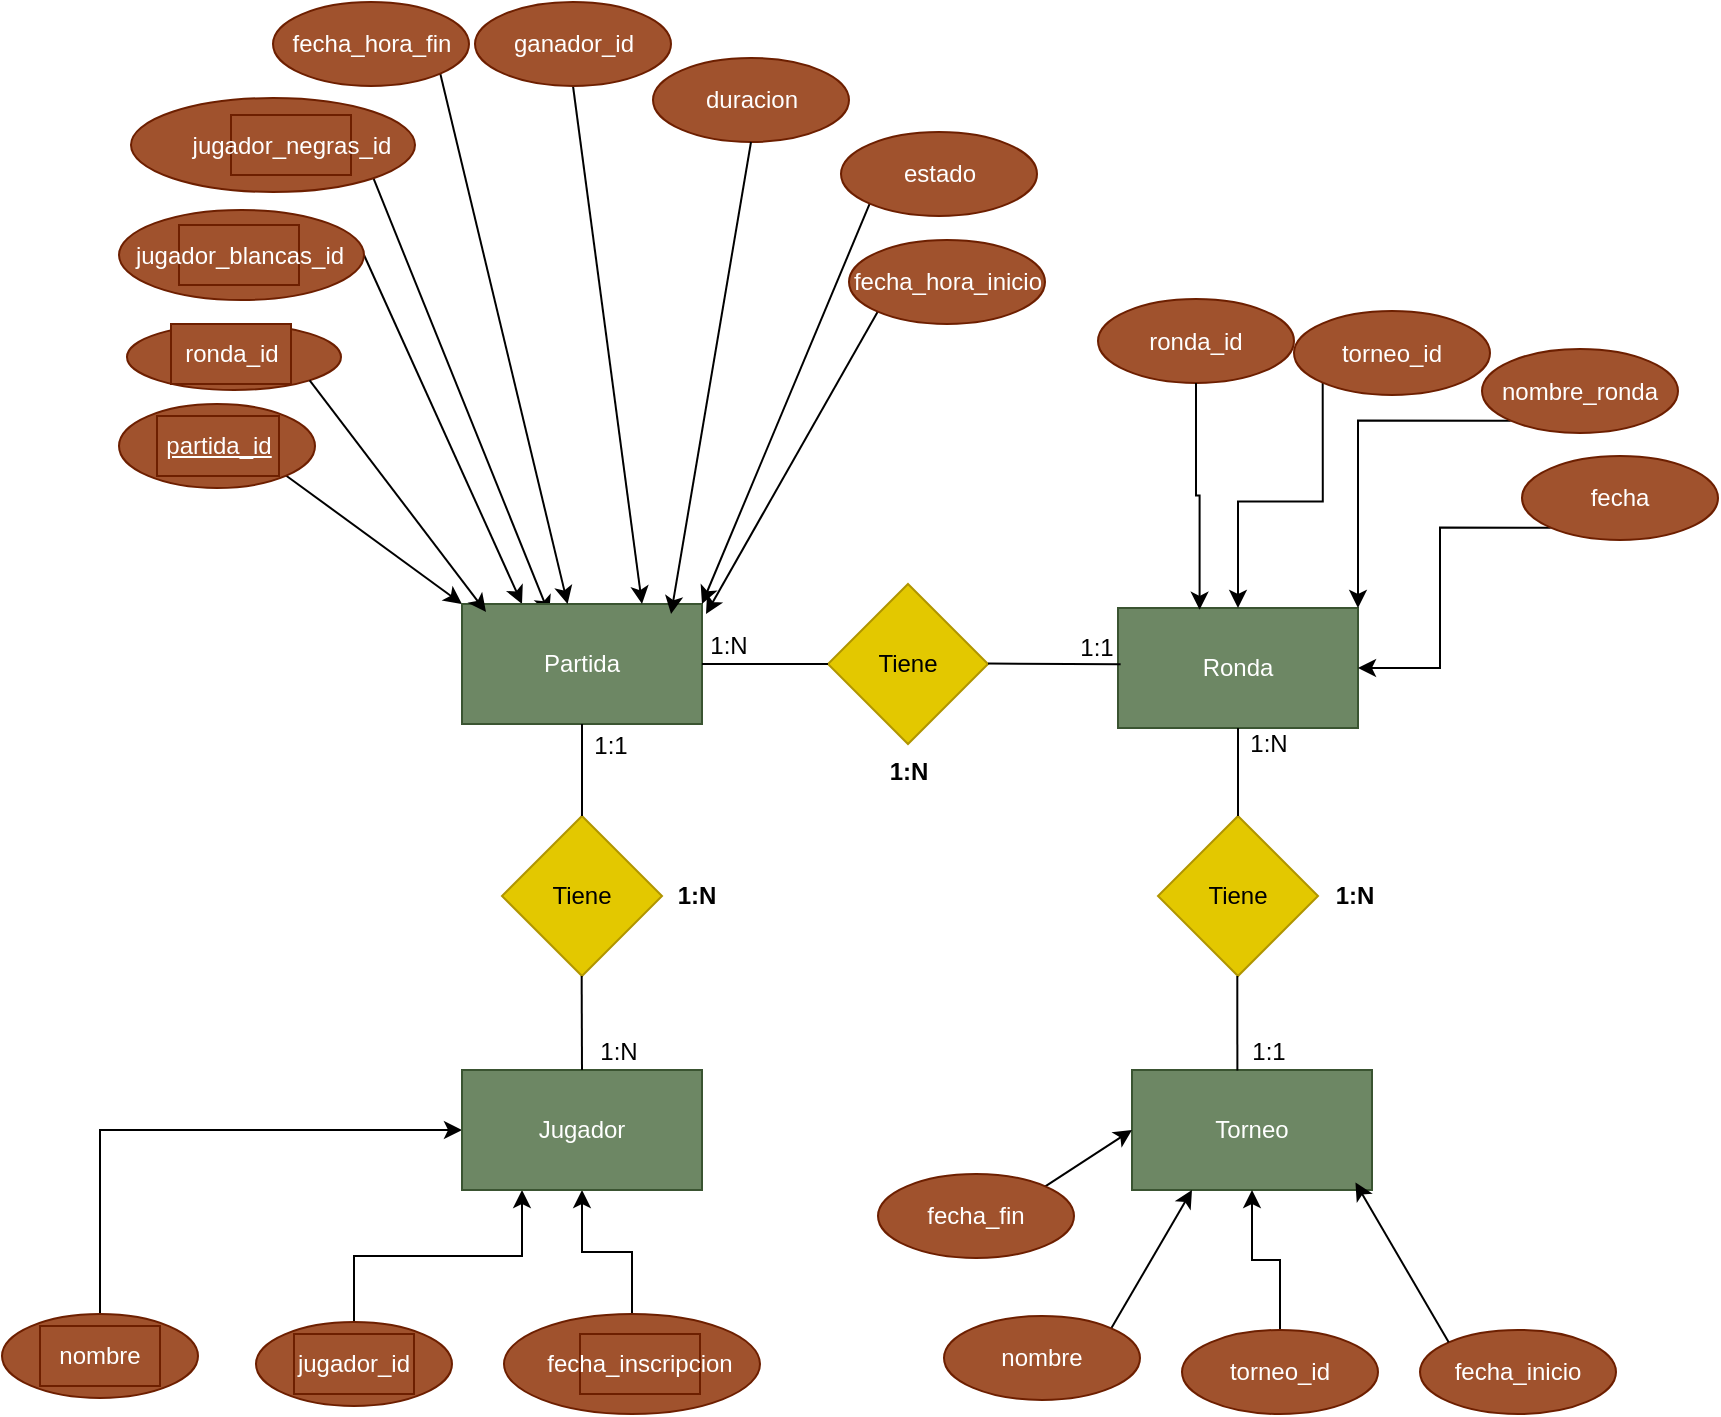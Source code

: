 <mxfile version="26.0.9" pages="2">
  <diagram name="Diagrama-ER" id="im4rLIGjDp1ugVJvaZfw">
    <mxGraphModel dx="1434" dy="1236" grid="0" gridSize="10" guides="1" tooltips="1" connect="1" arrows="0" fold="1" page="0" pageScale="1" pageWidth="827" pageHeight="1169" math="0" shadow="0">
      <root>
        <mxCell id="0" />
        <mxCell id="1" parent="0" />
        <mxCell id="M3GUtny6w7VFZLUFsRHC-83" style="rounded=0;orthogonalLoop=1;jettySize=auto;html=1;exitX=1;exitY=0.5;exitDx=0;exitDy=0;entryX=0.25;entryY=0;entryDx=0;entryDy=0;" parent="1" source="sAkTe9yY6t8Xh1nZLeKb-22" target="sAkTe9yY6t8Xh1nZLeKb-1" edge="1">
          <mxGeometry relative="1" as="geometry" />
        </mxCell>
        <mxCell id="sAkTe9yY6t8Xh1nZLeKb-22" value="" style="ellipse;whiteSpace=wrap;html=1;fillColor=#a0522d;fontColor=#ffffff;strokeColor=#6D1F00;" parent="1" vertex="1">
          <mxGeometry x="106.5" y="18" width="122.5" height="45" as="geometry" />
        </mxCell>
        <mxCell id="M3GUtny6w7VFZLUFsRHC-84" style="rounded=0;orthogonalLoop=1;jettySize=auto;html=1;exitX=1;exitY=1;exitDx=0;exitDy=0;entryX=0.363;entryY=0.083;entryDx=0;entryDy=0;entryPerimeter=0;" parent="1" source="sAkTe9yY6t8Xh1nZLeKb-23" target="sAkTe9yY6t8Xh1nZLeKb-1" edge="1">
          <mxGeometry relative="1" as="geometry">
            <mxPoint x="305.737" y="122.105" as="targetPoint" />
          </mxGeometry>
        </mxCell>
        <mxCell id="sAkTe9yY6t8Xh1nZLeKb-23" value="" style="ellipse;whiteSpace=wrap;html=1;fillColor=#a0522d;fontColor=#ffffff;strokeColor=#6D1F00;" parent="1" vertex="1">
          <mxGeometry x="112.5" y="-38" width="142" height="47" as="geometry" />
        </mxCell>
        <mxCell id="M3GUtny6w7VFZLUFsRHC-98" style="edgeStyle=orthogonalEdgeStyle;rounded=0;orthogonalLoop=1;jettySize=auto;html=1;exitX=0.5;exitY=0;exitDx=0;exitDy=0;" parent="1" source="sAkTe9yY6t8Xh1nZLeKb-25" target="sAkTe9yY6t8Xh1nZLeKb-2" edge="1">
          <mxGeometry relative="1" as="geometry" />
        </mxCell>
        <mxCell id="sAkTe9yY6t8Xh1nZLeKb-25" value="" style="ellipse;whiteSpace=wrap;html=1;fillColor=#a0522d;fontColor=#ffffff;strokeColor=#6D1F00;" parent="1" vertex="1">
          <mxGeometry x="299" y="570" width="128" height="50" as="geometry" />
        </mxCell>
        <mxCell id="M3GUtny6w7VFZLUFsRHC-99" style="edgeStyle=orthogonalEdgeStyle;rounded=0;orthogonalLoop=1;jettySize=auto;html=1;exitX=0.5;exitY=0;exitDx=0;exitDy=0;entryX=0.25;entryY=1;entryDx=0;entryDy=0;" parent="1" source="sAkTe9yY6t8Xh1nZLeKb-26" target="sAkTe9yY6t8Xh1nZLeKb-2" edge="1">
          <mxGeometry relative="1" as="geometry" />
        </mxCell>
        <mxCell id="sAkTe9yY6t8Xh1nZLeKb-26" value="" style="ellipse;whiteSpace=wrap;html=1;fillColor=#a0522d;fontColor=#ffffff;strokeColor=#6D1F00;" parent="1" vertex="1">
          <mxGeometry x="175" y="574" width="98" height="42" as="geometry" />
        </mxCell>
        <mxCell id="M3GUtny6w7VFZLUFsRHC-100" style="edgeStyle=orthogonalEdgeStyle;rounded=0;orthogonalLoop=1;jettySize=auto;html=1;exitX=0.5;exitY=0;exitDx=0;exitDy=0;entryX=0;entryY=0.5;entryDx=0;entryDy=0;" parent="1" source="sAkTe9yY6t8Xh1nZLeKb-27" target="sAkTe9yY6t8Xh1nZLeKb-2" edge="1">
          <mxGeometry relative="1" as="geometry" />
        </mxCell>
        <mxCell id="sAkTe9yY6t8Xh1nZLeKb-27" value="" style="ellipse;whiteSpace=wrap;html=1;fillColor=#a0522d;fontColor=#ffffff;strokeColor=#6D1F00;" parent="1" vertex="1">
          <mxGeometry x="48" y="570" width="98" height="42" as="geometry" />
        </mxCell>
        <mxCell id="sAkTe9yY6t8Xh1nZLeKb-30" value="" style="ellipse;whiteSpace=wrap;html=1;fillColor=#a0522d;fontColor=#ffffff;strokeColor=#6D1F00;" parent="1" vertex="1">
          <mxGeometry x="110.5" y="75" width="107" height="33" as="geometry" />
        </mxCell>
        <mxCell id="M3GUtny6w7VFZLUFsRHC-81" style="rounded=0;orthogonalLoop=1;jettySize=auto;html=1;exitX=1;exitY=1;exitDx=0;exitDy=0;entryX=0;entryY=0;entryDx=0;entryDy=0;" parent="1" source="sAkTe9yY6t8Xh1nZLeKb-20" target="sAkTe9yY6t8Xh1nZLeKb-1" edge="1">
          <mxGeometry relative="1" as="geometry" />
        </mxCell>
        <mxCell id="sAkTe9yY6t8Xh1nZLeKb-20" value="" style="ellipse;whiteSpace=wrap;html=1;fillColor=#a0522d;fontColor=#ffffff;strokeColor=#6D1F00;" parent="1" vertex="1">
          <mxGeometry x="106.5" y="115" width="98" height="42" as="geometry" />
        </mxCell>
        <mxCell id="sAkTe9yY6t8Xh1nZLeKb-1" value="Partida" style="rounded=0;whiteSpace=wrap;html=1;fillColor=#6d8764;fontColor=#ffffff;strokeColor=#3A5431;" parent="1" vertex="1">
          <mxGeometry x="278" y="215" width="120" height="60" as="geometry" />
        </mxCell>
        <mxCell id="sAkTe9yY6t8Xh1nZLeKb-2" value="Jugador" style="rounded=0;whiteSpace=wrap;html=1;fillColor=#6d8764;fontColor=#ffffff;strokeColor=#3A5431;" parent="1" vertex="1">
          <mxGeometry x="278" y="448" width="120" height="60" as="geometry" />
        </mxCell>
        <mxCell id="sAkTe9yY6t8Xh1nZLeKb-3" value="ronda_id" style="text;html=1;align=center;verticalAlign=middle;whiteSpace=wrap;rounded=0;fillColor=#a0522d;fontColor=#ffffff;strokeColor=#6D1F00;" parent="1" vertex="1">
          <mxGeometry x="132.5" y="75" width="60" height="30" as="geometry" />
        </mxCell>
        <mxCell id="sAkTe9yY6t8Xh1nZLeKb-4" value="jugador_blancas_id" style="text;html=1;align=center;verticalAlign=middle;whiteSpace=wrap;rounded=0;fillColor=#a0522d;fontColor=#ffffff;strokeColor=#6D1F00;" parent="1" vertex="1">
          <mxGeometry x="136.5" y="25.5" width="60" height="30" as="geometry" />
        </mxCell>
        <mxCell id="sAkTe9yY6t8Xh1nZLeKb-5" value="jugador_negras_id" style="text;html=1;align=center;verticalAlign=middle;whiteSpace=wrap;rounded=0;fillColor=#a0522d;fontColor=#ffffff;strokeColor=#6D1F00;" parent="1" vertex="1">
          <mxGeometry x="162.5" y="-29.5" width="60" height="30" as="geometry" />
        </mxCell>
        <mxCell id="sAkTe9yY6t8Xh1nZLeKb-8" value="nombre" style="text;html=1;align=center;verticalAlign=middle;whiteSpace=wrap;rounded=0;fillColor=#a0522d;fontColor=#ffffff;strokeColor=#6D1F00;" parent="1" vertex="1">
          <mxGeometry x="67" y="576" width="60" height="30" as="geometry" />
        </mxCell>
        <mxCell id="sAkTe9yY6t8Xh1nZLeKb-10" value="&lt;u&gt;partida_id&lt;/u&gt;" style="text;html=1;align=center;verticalAlign=middle;whiteSpace=wrap;rounded=0;fillColor=#a0522d;fontColor=#ffffff;strokeColor=#6D1F00;" parent="1" vertex="1">
          <mxGeometry x="125.5" y="121" width="61" height="30" as="geometry" />
        </mxCell>
        <mxCell id="sAkTe9yY6t8Xh1nZLeKb-11" value="jugador_id" style="text;html=1;align=center;verticalAlign=middle;whiteSpace=wrap;rounded=0;fillColor=#a0522d;fontColor=#ffffff;strokeColor=#6D1F00;" parent="1" vertex="1">
          <mxGeometry x="194" y="580" width="60" height="30" as="geometry" />
        </mxCell>
        <mxCell id="sAkTe9yY6t8Xh1nZLeKb-12" value="fecha_inscripcion" style="text;html=1;align=center;verticalAlign=middle;whiteSpace=wrap;rounded=0;fillColor=#a0522d;fontColor=#ffffff;strokeColor=#6D1F00;" parent="1" vertex="1">
          <mxGeometry x="337" y="580" width="60" height="30" as="geometry" />
        </mxCell>
        <mxCell id="sAkTe9yY6t8Xh1nZLeKb-13" value="Tiene" style="rhombus;whiteSpace=wrap;html=1;fillColor=#e3c800;fontColor=#000000;strokeColor=#B09500;" parent="1" vertex="1">
          <mxGeometry x="298" y="321" width="80" height="80" as="geometry" />
        </mxCell>
        <mxCell id="sAkTe9yY6t8Xh1nZLeKb-18" value="" style="endArrow=none;html=1;rounded=0;entryX=0.5;entryY=1;entryDx=0;entryDy=0;exitX=0.5;exitY=0;exitDx=0;exitDy=0;" parent="1" source="sAkTe9yY6t8Xh1nZLeKb-13" target="sAkTe9yY6t8Xh1nZLeKb-1" edge="1">
          <mxGeometry width="50" height="50" relative="1" as="geometry">
            <mxPoint x="411" y="451" as="sourcePoint" />
            <mxPoint x="461" y="401" as="targetPoint" />
          </mxGeometry>
        </mxCell>
        <mxCell id="sAkTe9yY6t8Xh1nZLeKb-19" value="" style="endArrow=none;html=1;rounded=0;entryX=0.5;entryY=1;entryDx=0;entryDy=0;exitX=0.5;exitY=0;exitDx=0;exitDy=0;" parent="1" source="sAkTe9yY6t8Xh1nZLeKb-2" edge="1">
          <mxGeometry width="50" height="50" relative="1" as="geometry">
            <mxPoint x="337.83" y="447" as="sourcePoint" />
            <mxPoint x="337.83" y="401" as="targetPoint" />
          </mxGeometry>
        </mxCell>
        <mxCell id="M3GUtny6w7VFZLUFsRHC-86" style="rounded=0;orthogonalLoop=1;jettySize=auto;html=1;exitX=0.5;exitY=1;exitDx=0;exitDy=0;entryX=0.75;entryY=0;entryDx=0;entryDy=0;" parent="1" source="M3GUtny6w7VFZLUFsRHC-3" target="sAkTe9yY6t8Xh1nZLeKb-1" edge="1">
          <mxGeometry relative="1" as="geometry" />
        </mxCell>
        <mxCell id="M3GUtny6w7VFZLUFsRHC-3" value="ganador_id" style="ellipse;whiteSpace=wrap;html=1;fillColor=#a0522d;fontColor=#ffffff;strokeColor=#6D1F00;" parent="1" vertex="1">
          <mxGeometry x="284.5" y="-86" width="98" height="42" as="geometry" />
        </mxCell>
        <mxCell id="M3GUtny6w7VFZLUFsRHC-4" value="duracion" style="ellipse;whiteSpace=wrap;html=1;fillColor=#a0522d;fontColor=#ffffff;strokeColor=#6D1F00;" parent="1" vertex="1">
          <mxGeometry x="373.5" y="-58" width="98" height="42" as="geometry" />
        </mxCell>
        <mxCell id="M3GUtny6w7VFZLUFsRHC-88" style="rounded=0;orthogonalLoop=1;jettySize=auto;html=1;exitX=0;exitY=1;exitDx=0;exitDy=0;entryX=1;entryY=0;entryDx=0;entryDy=0;" parent="1" source="M3GUtny6w7VFZLUFsRHC-5" target="sAkTe9yY6t8Xh1nZLeKb-1" edge="1">
          <mxGeometry relative="1" as="geometry" />
        </mxCell>
        <mxCell id="M3GUtny6w7VFZLUFsRHC-5" value="estado" style="ellipse;whiteSpace=wrap;html=1;fillColor=#a0522d;fontColor=#ffffff;strokeColor=#6D1F00;" parent="1" vertex="1">
          <mxGeometry x="467.5" y="-21" width="98" height="42" as="geometry" />
        </mxCell>
        <mxCell id="M3GUtny6w7VFZLUFsRHC-89" style="rounded=0;orthogonalLoop=1;jettySize=auto;html=1;exitX=0;exitY=1;exitDx=0;exitDy=0;" parent="1" source="M3GUtny6w7VFZLUFsRHC-6" edge="1">
          <mxGeometry relative="1" as="geometry">
            <mxPoint x="400" y="220" as="targetPoint" />
          </mxGeometry>
        </mxCell>
        <mxCell id="M3GUtny6w7VFZLUFsRHC-6" value="fecha_hora_inicio" style="ellipse;whiteSpace=wrap;html=1;fillColor=#a0522d;fontColor=#ffffff;strokeColor=#6D1F00;" parent="1" vertex="1">
          <mxGeometry x="471.5" y="33" width="98" height="42" as="geometry" />
        </mxCell>
        <mxCell id="M3GUtny6w7VFZLUFsRHC-85" style="rounded=0;orthogonalLoop=1;jettySize=auto;html=1;exitX=1;exitY=1;exitDx=0;exitDy=0;" parent="1" source="M3GUtny6w7VFZLUFsRHC-7" target="sAkTe9yY6t8Xh1nZLeKb-1" edge="1">
          <mxGeometry relative="1" as="geometry" />
        </mxCell>
        <mxCell id="M3GUtny6w7VFZLUFsRHC-7" value="fecha_hora_fin" style="ellipse;whiteSpace=wrap;html=1;fillColor=#a0522d;fontColor=#ffffff;strokeColor=#6D1F00;" parent="1" vertex="1">
          <mxGeometry x="183.5" y="-86" width="98" height="42" as="geometry" />
        </mxCell>
        <mxCell id="M3GUtny6w7VFZLUFsRHC-8" value="Ronda" style="rounded=0;whiteSpace=wrap;html=1;fillColor=#6d8764;fontColor=#ffffff;strokeColor=#3A5431;" parent="1" vertex="1">
          <mxGeometry x="606" y="217" width="120" height="60" as="geometry" />
        </mxCell>
        <mxCell id="M3GUtny6w7VFZLUFsRHC-9" value="ronda_id" style="ellipse;whiteSpace=wrap;html=1;fillColor=#a0522d;fontColor=#ffffff;strokeColor=#6D1F00;" parent="1" vertex="1">
          <mxGeometry x="596" y="62.5" width="98" height="42" as="geometry" />
        </mxCell>
        <mxCell id="M3GUtny6w7VFZLUFsRHC-91" style="edgeStyle=orthogonalEdgeStyle;rounded=0;orthogonalLoop=1;jettySize=auto;html=1;exitX=0;exitY=1;exitDx=0;exitDy=0;" parent="1" source="M3GUtny6w7VFZLUFsRHC-10" target="M3GUtny6w7VFZLUFsRHC-8" edge="1">
          <mxGeometry relative="1" as="geometry" />
        </mxCell>
        <mxCell id="M3GUtny6w7VFZLUFsRHC-10" value="torneo_id" style="ellipse;whiteSpace=wrap;html=1;fillColor=#a0522d;fontColor=#ffffff;strokeColor=#6D1F00;" parent="1" vertex="1">
          <mxGeometry x="694" y="68.5" width="98" height="42" as="geometry" />
        </mxCell>
        <mxCell id="M3GUtny6w7VFZLUFsRHC-93" style="edgeStyle=orthogonalEdgeStyle;rounded=0;orthogonalLoop=1;jettySize=auto;html=1;exitX=0;exitY=1;exitDx=0;exitDy=0;entryX=1;entryY=0.5;entryDx=0;entryDy=0;" parent="1" source="M3GUtny6w7VFZLUFsRHC-11" target="M3GUtny6w7VFZLUFsRHC-8" edge="1">
          <mxGeometry relative="1" as="geometry" />
        </mxCell>
        <mxCell id="M3GUtny6w7VFZLUFsRHC-11" value="fecha" style="ellipse;whiteSpace=wrap;html=1;fillColor=#a0522d;fontColor=#ffffff;strokeColor=#6D1F00;" parent="1" vertex="1">
          <mxGeometry x="808" y="141" width="98" height="42" as="geometry" />
        </mxCell>
        <mxCell id="M3GUtny6w7VFZLUFsRHC-92" style="edgeStyle=orthogonalEdgeStyle;rounded=0;orthogonalLoop=1;jettySize=auto;html=1;exitX=0;exitY=1;exitDx=0;exitDy=0;entryX=1;entryY=0;entryDx=0;entryDy=0;" parent="1" source="M3GUtny6w7VFZLUFsRHC-12" target="M3GUtny6w7VFZLUFsRHC-8" edge="1">
          <mxGeometry relative="1" as="geometry" />
        </mxCell>
        <mxCell id="M3GUtny6w7VFZLUFsRHC-12" value="nombre_ronda" style="ellipse;whiteSpace=wrap;html=1;fillColor=#a0522d;fontColor=#ffffff;strokeColor=#6D1F00;" parent="1" vertex="1">
          <mxGeometry x="788" y="87.5" width="98" height="42" as="geometry" />
        </mxCell>
        <mxCell id="M3GUtny6w7VFZLUFsRHC-13" value="Torneo" style="rounded=0;whiteSpace=wrap;html=1;fillColor=#6d8764;fontColor=#ffffff;strokeColor=#3A5431;" parent="1" vertex="1">
          <mxGeometry x="613" y="448" width="120" height="60" as="geometry" />
        </mxCell>
        <mxCell id="M3GUtny6w7VFZLUFsRHC-95" style="rounded=0;orthogonalLoop=1;jettySize=auto;html=1;exitX=1;exitY=0;exitDx=0;exitDy=0;entryX=0.25;entryY=1;entryDx=0;entryDy=0;" parent="1" source="M3GUtny6w7VFZLUFsRHC-14" target="M3GUtny6w7VFZLUFsRHC-13" edge="1">
          <mxGeometry relative="1" as="geometry" />
        </mxCell>
        <mxCell id="M3GUtny6w7VFZLUFsRHC-14" value="nombre" style="ellipse;whiteSpace=wrap;html=1;fillColor=#a0522d;fontColor=#ffffff;strokeColor=#6D1F00;" parent="1" vertex="1">
          <mxGeometry x="519" y="571" width="98" height="42" as="geometry" />
        </mxCell>
        <mxCell id="M3GUtny6w7VFZLUFsRHC-96" style="edgeStyle=orthogonalEdgeStyle;rounded=0;orthogonalLoop=1;jettySize=auto;html=1;exitX=0.5;exitY=0;exitDx=0;exitDy=0;" parent="1" source="M3GUtny6w7VFZLUFsRHC-15" target="M3GUtny6w7VFZLUFsRHC-13" edge="1">
          <mxGeometry relative="1" as="geometry" />
        </mxCell>
        <mxCell id="M3GUtny6w7VFZLUFsRHC-15" value="torneo_id" style="ellipse;whiteSpace=wrap;html=1;fillColor=#a0522d;fontColor=#ffffff;strokeColor=#6D1F00;" parent="1" vertex="1">
          <mxGeometry x="638" y="578" width="98" height="42" as="geometry" />
        </mxCell>
        <mxCell id="M3GUtny6w7VFZLUFsRHC-94" style="rounded=0;orthogonalLoop=1;jettySize=auto;html=1;exitX=1;exitY=0;exitDx=0;exitDy=0;entryX=0;entryY=0.5;entryDx=0;entryDy=0;" parent="1" source="M3GUtny6w7VFZLUFsRHC-16" target="M3GUtny6w7VFZLUFsRHC-13" edge="1">
          <mxGeometry relative="1" as="geometry" />
        </mxCell>
        <mxCell id="M3GUtny6w7VFZLUFsRHC-16" value="fecha_fin" style="ellipse;whiteSpace=wrap;html=1;fillColor=#a0522d;fontColor=#ffffff;strokeColor=#6D1F00;" parent="1" vertex="1">
          <mxGeometry x="486" y="500" width="98" height="42" as="geometry" />
        </mxCell>
        <mxCell id="M3GUtny6w7VFZLUFsRHC-17" value="fecha_inicio" style="ellipse;whiteSpace=wrap;html=1;fillColor=#a0522d;fontColor=#ffffff;strokeColor=#6D1F00;" parent="1" vertex="1">
          <mxGeometry x="757" y="578" width="98" height="42" as="geometry" />
        </mxCell>
        <mxCell id="M3GUtny6w7VFZLUFsRHC-28" value="Tiene" style="rhombus;whiteSpace=wrap;html=1;fillColor=#e3c800;fontColor=#000000;strokeColor=#B09500;" parent="1" vertex="1">
          <mxGeometry x="626" y="321" width="80" height="80" as="geometry" />
        </mxCell>
        <mxCell id="M3GUtny6w7VFZLUFsRHC-29" value="Tiene" style="rhombus;whiteSpace=wrap;html=1;fillColor=#e3c800;fontColor=#000000;strokeColor=#B09500;" parent="1" vertex="1">
          <mxGeometry x="461" y="205" width="80" height="80" as="geometry" />
        </mxCell>
        <mxCell id="M3GUtny6w7VFZLUFsRHC-33" value="" style="endArrow=none;html=1;rounded=0;entryX=0.5;entryY=1;entryDx=0;entryDy=0;exitX=0.5;exitY=0;exitDx=0;exitDy=0;" parent="1" source="M3GUtny6w7VFZLUFsRHC-28" target="M3GUtny6w7VFZLUFsRHC-8" edge="1">
          <mxGeometry width="50" height="50" relative="1" as="geometry">
            <mxPoint x="675" y="376" as="sourcePoint" />
            <mxPoint x="725" y="326" as="targetPoint" />
          </mxGeometry>
        </mxCell>
        <mxCell id="M3GUtny6w7VFZLUFsRHC-34" value="" style="endArrow=none;html=1;rounded=0;entryX=0.5;entryY=1;entryDx=0;entryDy=0;exitX=0.439;exitY=0.004;exitDx=0;exitDy=0;exitPerimeter=0;" parent="1" source="M3GUtny6w7VFZLUFsRHC-13" edge="1">
          <mxGeometry width="50" height="50" relative="1" as="geometry">
            <mxPoint x="665.66" y="445" as="sourcePoint" />
            <mxPoint x="665.66" y="401" as="targetPoint" />
          </mxGeometry>
        </mxCell>
        <mxCell id="M3GUtny6w7VFZLUFsRHC-35" value="" style="endArrow=none;html=1;rounded=0;exitX=1;exitY=0.5;exitDx=0;exitDy=0;entryX=0;entryY=0.5;entryDx=0;entryDy=0;" parent="1" source="sAkTe9yY6t8Xh1nZLeKb-1" target="M3GUtny6w7VFZLUFsRHC-29" edge="1">
          <mxGeometry width="50" height="50" relative="1" as="geometry">
            <mxPoint x="629" y="413" as="sourcePoint" />
            <mxPoint x="679" y="363" as="targetPoint" />
          </mxGeometry>
        </mxCell>
        <mxCell id="M3GUtny6w7VFZLUFsRHC-36" value="" style="endArrow=none;html=1;rounded=0;exitX=1;exitY=0.5;exitDx=0;exitDy=0;entryX=0.011;entryY=0.469;entryDx=0;entryDy=0;entryPerimeter=0;" parent="1" target="M3GUtny6w7VFZLUFsRHC-8" edge="1">
          <mxGeometry width="50" height="50" relative="1" as="geometry">
            <mxPoint x="541" y="244.76" as="sourcePoint" />
            <mxPoint x="604" y="244.76" as="targetPoint" />
          </mxGeometry>
        </mxCell>
        <mxCell id="M3GUtny6w7VFZLUFsRHC-37" value="1:1" style="text;html=1;align=center;verticalAlign=middle;whiteSpace=wrap;rounded=0;" parent="1" vertex="1">
          <mxGeometry x="660" y="430" width="43" height="18" as="geometry" />
        </mxCell>
        <mxCell id="M3GUtny6w7VFZLUFsRHC-38" value="1:N" style="text;html=1;align=center;verticalAlign=middle;whiteSpace=wrap;rounded=0;" parent="1" vertex="1">
          <mxGeometry x="660" y="277" width="43" height="15" as="geometry" />
        </mxCell>
        <mxCell id="M3GUtny6w7VFZLUFsRHC-39" value="&lt;b&gt;1:N&lt;/b&gt;" style="text;html=1;align=center;verticalAlign=middle;whiteSpace=wrap;rounded=0;" parent="1" vertex="1">
          <mxGeometry x="703" y="352" width="43" height="18" as="geometry" />
        </mxCell>
        <mxCell id="M3GUtny6w7VFZLUFsRHC-40" value="1:1" style="text;html=1;align=center;verticalAlign=middle;whiteSpace=wrap;rounded=0;" parent="1" vertex="1">
          <mxGeometry x="574" y="228" width="43" height="18" as="geometry" />
        </mxCell>
        <mxCell id="M3GUtny6w7VFZLUFsRHC-41" value="1:1" style="text;html=1;align=center;verticalAlign=middle;whiteSpace=wrap;rounded=0;" parent="1" vertex="1">
          <mxGeometry x="330.5" y="277" width="43" height="18" as="geometry" />
        </mxCell>
        <mxCell id="M3GUtny6w7VFZLUFsRHC-42" value="1:N" style="text;html=1;align=center;verticalAlign=middle;whiteSpace=wrap;rounded=0;" parent="1" vertex="1">
          <mxGeometry x="390" y="228" width="43" height="15" as="geometry" />
        </mxCell>
        <mxCell id="M3GUtny6w7VFZLUFsRHC-43" value="&lt;b&gt;1:N&lt;/b&gt;" style="text;html=1;align=center;verticalAlign=middle;whiteSpace=wrap;rounded=0;" parent="1" vertex="1">
          <mxGeometry x="479.5" y="290" width="43" height="18" as="geometry" />
        </mxCell>
        <mxCell id="M3GUtny6w7VFZLUFsRHC-61" value="1:N" style="text;html=1;align=center;verticalAlign=middle;whiteSpace=wrap;rounded=0;" parent="1" vertex="1">
          <mxGeometry x="335" y="431.5" width="43" height="15" as="geometry" />
        </mxCell>
        <mxCell id="M3GUtny6w7VFZLUFsRHC-62" value="&lt;b&gt;1:N&lt;/b&gt;" style="text;html=1;align=center;verticalAlign=middle;whiteSpace=wrap;rounded=0;" parent="1" vertex="1">
          <mxGeometry x="373.5" y="352" width="43" height="18" as="geometry" />
        </mxCell>
        <mxCell id="M3GUtny6w7VFZLUFsRHC-82" style="rounded=0;orthogonalLoop=1;jettySize=auto;html=1;exitX=1;exitY=1;exitDx=0;exitDy=0;entryX=0.1;entryY=0.066;entryDx=0;entryDy=0;entryPerimeter=0;" parent="1" source="sAkTe9yY6t8Xh1nZLeKb-30" target="sAkTe9yY6t8Xh1nZLeKb-1" edge="1">
          <mxGeometry relative="1" as="geometry" />
        </mxCell>
        <mxCell id="M3GUtny6w7VFZLUFsRHC-87" style="rounded=0;orthogonalLoop=1;jettySize=auto;html=1;exitX=0.5;exitY=1;exitDx=0;exitDy=0;entryX=0.871;entryY=0.083;entryDx=0;entryDy=0;entryPerimeter=0;" parent="1" source="M3GUtny6w7VFZLUFsRHC-4" target="sAkTe9yY6t8Xh1nZLeKb-1" edge="1">
          <mxGeometry relative="1" as="geometry" />
        </mxCell>
        <mxCell id="M3GUtny6w7VFZLUFsRHC-90" style="edgeStyle=orthogonalEdgeStyle;rounded=0;orthogonalLoop=1;jettySize=auto;html=1;exitX=0.5;exitY=1;exitDx=0;exitDy=0;entryX=0.34;entryY=0.015;entryDx=0;entryDy=0;entryPerimeter=0;" parent="1" source="M3GUtny6w7VFZLUFsRHC-9" target="M3GUtny6w7VFZLUFsRHC-8" edge="1">
          <mxGeometry relative="1" as="geometry" />
        </mxCell>
        <mxCell id="M3GUtny6w7VFZLUFsRHC-97" style="rounded=0;orthogonalLoop=1;jettySize=auto;html=1;exitX=0;exitY=0;exitDx=0;exitDy=0;entryX=0.931;entryY=0.937;entryDx=0;entryDy=0;entryPerimeter=0;" parent="1" source="M3GUtny6w7VFZLUFsRHC-17" target="M3GUtny6w7VFZLUFsRHC-13" edge="1">
          <mxGeometry relative="1" as="geometry" />
        </mxCell>
      </root>
    </mxGraphModel>
  </diagram>
  <diagram id="YYxm8lDbGbhozRdiBa5d" name="Diagrama-Relacional">
    <mxGraphModel dx="634" dy="836" grid="0" gridSize="10" guides="1" tooltips="1" connect="1" arrows="1" fold="1" page="0" pageScale="1" pageWidth="827" pageHeight="1169" math="0" shadow="0">
      <root>
        <mxCell id="0" />
        <mxCell id="1" parent="0" />
        <mxCell id="Vv-qtZDc3cKVNP00vZ1H-1" value="Partida" style="shape=table;startSize=30;container=1;collapsible=1;childLayout=tableLayout;fixedRows=1;rowLines=0;fontStyle=1;align=center;resizeLast=1;html=1;" parent="1" vertex="1">
          <mxGeometry x="1370.5" y="347" width="180" height="300" as="geometry">
            <mxRectangle x="-5" y="760" width="80" height="30" as="alternateBounds" />
          </mxGeometry>
        </mxCell>
        <mxCell id="Vv-qtZDc3cKVNP00vZ1H-2" value="" style="shape=tableRow;horizontal=0;startSize=0;swimlaneHead=0;swimlaneBody=0;fillColor=none;collapsible=0;dropTarget=0;points=[[0,0.5],[1,0.5]];portConstraint=eastwest;top=0;left=0;right=0;bottom=1;" parent="Vv-qtZDc3cKVNP00vZ1H-1" vertex="1">
          <mxGeometry y="30" width="180" height="30" as="geometry" />
        </mxCell>
        <mxCell id="Vv-qtZDc3cKVNP00vZ1H-3" value="PK" style="shape=partialRectangle;connectable=0;fillColor=none;top=0;left=0;bottom=0;right=0;fontStyle=1;overflow=hidden;whiteSpace=wrap;html=1;" parent="Vv-qtZDc3cKVNP00vZ1H-2" vertex="1">
          <mxGeometry width="30" height="30" as="geometry">
            <mxRectangle width="30" height="30" as="alternateBounds" />
          </mxGeometry>
        </mxCell>
        <mxCell id="Vv-qtZDc3cKVNP00vZ1H-4" value="partida_id" style="shape=partialRectangle;connectable=0;fillColor=none;top=0;left=0;bottom=0;right=0;align=left;spacingLeft=6;fontStyle=5;overflow=hidden;whiteSpace=wrap;html=1;" parent="Vv-qtZDc3cKVNP00vZ1H-2" vertex="1">
          <mxGeometry x="30" width="150" height="30" as="geometry">
            <mxRectangle width="150" height="30" as="alternateBounds" />
          </mxGeometry>
        </mxCell>
        <mxCell id="Vv-qtZDc3cKVNP00vZ1H-5" value="" style="shape=tableRow;horizontal=0;startSize=0;swimlaneHead=0;swimlaneBody=0;fillColor=none;collapsible=0;dropTarget=0;points=[[0,0.5],[1,0.5]];portConstraint=eastwest;top=0;left=0;right=0;bottom=0;" parent="Vv-qtZDc3cKVNP00vZ1H-1" vertex="1">
          <mxGeometry y="60" width="180" height="30" as="geometry" />
        </mxCell>
        <mxCell id="Vv-qtZDc3cKVNP00vZ1H-6" value="FK" style="shape=partialRectangle;connectable=0;fillColor=none;top=0;left=0;bottom=0;right=0;editable=1;overflow=hidden;whiteSpace=wrap;html=1;" parent="Vv-qtZDc3cKVNP00vZ1H-5" vertex="1">
          <mxGeometry width="30" height="30" as="geometry">
            <mxRectangle width="30" height="30" as="alternateBounds" />
          </mxGeometry>
        </mxCell>
        <mxCell id="Vv-qtZDc3cKVNP00vZ1H-7" value="ronda_id" style="shape=partialRectangle;connectable=0;fillColor=none;top=0;left=0;bottom=0;right=0;align=left;spacingLeft=6;overflow=hidden;whiteSpace=wrap;html=1;" parent="Vv-qtZDc3cKVNP00vZ1H-5" vertex="1">
          <mxGeometry x="30" width="150" height="30" as="geometry">
            <mxRectangle width="150" height="30" as="alternateBounds" />
          </mxGeometry>
        </mxCell>
        <mxCell id="Vv-qtZDc3cKVNP00vZ1H-8" value="" style="shape=tableRow;horizontal=0;startSize=0;swimlaneHead=0;swimlaneBody=0;fillColor=none;collapsible=0;dropTarget=0;points=[[0,0.5],[1,0.5]];portConstraint=eastwest;top=0;left=0;right=0;bottom=0;" parent="Vv-qtZDc3cKVNP00vZ1H-1" vertex="1">
          <mxGeometry y="90" width="180" height="30" as="geometry" />
        </mxCell>
        <mxCell id="Vv-qtZDc3cKVNP00vZ1H-9" value="FK" style="shape=partialRectangle;connectable=0;fillColor=none;top=0;left=0;bottom=0;right=0;editable=1;overflow=hidden;whiteSpace=wrap;html=1;" parent="Vv-qtZDc3cKVNP00vZ1H-8" vertex="1">
          <mxGeometry width="30" height="30" as="geometry">
            <mxRectangle width="30" height="30" as="alternateBounds" />
          </mxGeometry>
        </mxCell>
        <mxCell id="Vv-qtZDc3cKVNP00vZ1H-10" value="jugador_blancas_id" style="shape=partialRectangle;connectable=0;fillColor=none;top=0;left=0;bottom=0;right=0;align=left;spacingLeft=6;overflow=hidden;whiteSpace=wrap;html=1;" parent="Vv-qtZDc3cKVNP00vZ1H-8" vertex="1">
          <mxGeometry x="30" width="150" height="30" as="geometry">
            <mxRectangle width="150" height="30" as="alternateBounds" />
          </mxGeometry>
        </mxCell>
        <mxCell id="Vv-qtZDc3cKVNP00vZ1H-11" value="" style="shape=tableRow;horizontal=0;startSize=0;swimlaneHead=0;swimlaneBody=0;fillColor=none;collapsible=0;dropTarget=0;points=[[0,0.5],[1,0.5]];portConstraint=eastwest;top=0;left=0;right=0;bottom=0;" parent="Vv-qtZDc3cKVNP00vZ1H-1" vertex="1">
          <mxGeometry y="120" width="180" height="30" as="geometry" />
        </mxCell>
        <mxCell id="Vv-qtZDc3cKVNP00vZ1H-12" value="FK" style="shape=partialRectangle;connectable=0;fillColor=none;top=0;left=0;bottom=0;right=0;editable=1;overflow=hidden;whiteSpace=wrap;html=1;" parent="Vv-qtZDc3cKVNP00vZ1H-11" vertex="1">
          <mxGeometry width="30" height="30" as="geometry">
            <mxRectangle width="30" height="30" as="alternateBounds" />
          </mxGeometry>
        </mxCell>
        <mxCell id="Vv-qtZDc3cKVNP00vZ1H-13" value="jugador_negras_id" style="shape=partialRectangle;connectable=0;fillColor=none;top=0;left=0;bottom=0;right=0;align=left;spacingLeft=6;overflow=hidden;whiteSpace=wrap;html=1;" parent="Vv-qtZDc3cKVNP00vZ1H-11" vertex="1">
          <mxGeometry x="30" width="150" height="30" as="geometry">
            <mxRectangle width="150" height="30" as="alternateBounds" />
          </mxGeometry>
        </mxCell>
        <mxCell id="Vv-qtZDc3cKVNP00vZ1H-14" value="" style="shape=tableRow;horizontal=0;startSize=0;swimlaneHead=0;swimlaneBody=0;fillColor=none;collapsible=0;dropTarget=0;points=[[0,0.5],[1,0.5]];portConstraint=eastwest;top=0;left=0;right=0;bottom=0;" parent="Vv-qtZDc3cKVNP00vZ1H-1" vertex="1">
          <mxGeometry y="150" width="180" height="30" as="geometry" />
        </mxCell>
        <mxCell id="Vv-qtZDc3cKVNP00vZ1H-15" value="FK" style="shape=partialRectangle;connectable=0;fillColor=none;top=0;left=0;bottom=0;right=0;editable=1;overflow=hidden;whiteSpace=wrap;html=1;" parent="Vv-qtZDc3cKVNP00vZ1H-14" vertex="1">
          <mxGeometry width="30" height="30" as="geometry">
            <mxRectangle width="30" height="30" as="alternateBounds" />
          </mxGeometry>
        </mxCell>
        <mxCell id="Vv-qtZDc3cKVNP00vZ1H-16" value="ganador_id" style="shape=partialRectangle;connectable=0;fillColor=none;top=0;left=0;bottom=0;right=0;align=left;spacingLeft=6;overflow=hidden;whiteSpace=wrap;html=1;" parent="Vv-qtZDc3cKVNP00vZ1H-14" vertex="1">
          <mxGeometry x="30" width="150" height="30" as="geometry">
            <mxRectangle width="150" height="30" as="alternateBounds" />
          </mxGeometry>
        </mxCell>
        <mxCell id="Vv-qtZDc3cKVNP00vZ1H-17" value="" style="shape=tableRow;horizontal=0;startSize=0;swimlaneHead=0;swimlaneBody=0;fillColor=none;collapsible=0;dropTarget=0;points=[[0,0.5],[1,0.5]];portConstraint=eastwest;top=0;left=0;right=0;bottom=0;" parent="Vv-qtZDc3cKVNP00vZ1H-1" vertex="1">
          <mxGeometry y="180" width="180" height="30" as="geometry" />
        </mxCell>
        <mxCell id="Vv-qtZDc3cKVNP00vZ1H-18" value="" style="shape=partialRectangle;connectable=0;fillColor=none;top=0;left=0;bottom=0;right=0;editable=1;overflow=hidden;whiteSpace=wrap;html=1;" parent="Vv-qtZDc3cKVNP00vZ1H-17" vertex="1">
          <mxGeometry width="30" height="30" as="geometry">
            <mxRectangle width="30" height="30" as="alternateBounds" />
          </mxGeometry>
        </mxCell>
        <mxCell id="Vv-qtZDc3cKVNP00vZ1H-19" value="duración" style="shape=partialRectangle;connectable=0;fillColor=none;top=0;left=0;bottom=0;right=0;align=left;spacingLeft=6;overflow=hidden;whiteSpace=wrap;html=1;" parent="Vv-qtZDc3cKVNP00vZ1H-17" vertex="1">
          <mxGeometry x="30" width="150" height="30" as="geometry">
            <mxRectangle width="150" height="30" as="alternateBounds" />
          </mxGeometry>
        </mxCell>
        <mxCell id="Vv-qtZDc3cKVNP00vZ1H-20" value="" style="shape=tableRow;horizontal=0;startSize=0;swimlaneHead=0;swimlaneBody=0;fillColor=none;collapsible=0;dropTarget=0;points=[[0,0.5],[1,0.5]];portConstraint=eastwest;top=0;left=0;right=0;bottom=0;" parent="Vv-qtZDc3cKVNP00vZ1H-1" vertex="1">
          <mxGeometry y="210" width="180" height="30" as="geometry" />
        </mxCell>
        <mxCell id="Vv-qtZDc3cKVNP00vZ1H-21" value="" style="shape=partialRectangle;connectable=0;fillColor=none;top=0;left=0;bottom=0;right=0;editable=1;overflow=hidden;whiteSpace=wrap;html=1;" parent="Vv-qtZDc3cKVNP00vZ1H-20" vertex="1">
          <mxGeometry width="30" height="30" as="geometry">
            <mxRectangle width="30" height="30" as="alternateBounds" />
          </mxGeometry>
        </mxCell>
        <mxCell id="Vv-qtZDc3cKVNP00vZ1H-22" value="estado" style="shape=partialRectangle;connectable=0;fillColor=none;top=0;left=0;bottom=0;right=0;align=left;spacingLeft=6;overflow=hidden;whiteSpace=wrap;html=1;" parent="Vv-qtZDc3cKVNP00vZ1H-20" vertex="1">
          <mxGeometry x="30" width="150" height="30" as="geometry">
            <mxRectangle width="150" height="30" as="alternateBounds" />
          </mxGeometry>
        </mxCell>
        <mxCell id="Vv-qtZDc3cKVNP00vZ1H-23" value="Jugador" style="shape=table;startSize=30;container=1;collapsible=1;childLayout=tableLayout;fixedRows=1;rowLines=0;fontStyle=1;align=center;resizeLast=1;html=1;" parent="1" vertex="1">
          <mxGeometry x="1107" y="377" width="180" height="150" as="geometry" />
        </mxCell>
        <mxCell id="Vv-qtZDc3cKVNP00vZ1H-24" value="" style="shape=tableRow;horizontal=0;startSize=0;swimlaneHead=0;swimlaneBody=0;fillColor=none;collapsible=0;dropTarget=0;points=[[0,0.5],[1,0.5]];portConstraint=eastwest;top=0;left=0;right=0;bottom=1;" parent="Vv-qtZDc3cKVNP00vZ1H-23" vertex="1">
          <mxGeometry y="30" width="180" height="30" as="geometry" />
        </mxCell>
        <mxCell id="Vv-qtZDc3cKVNP00vZ1H-25" value="PK" style="shape=partialRectangle;connectable=0;fillColor=none;top=0;left=0;bottom=0;right=0;fontStyle=1;overflow=hidden;whiteSpace=wrap;html=1;" parent="Vv-qtZDc3cKVNP00vZ1H-24" vertex="1">
          <mxGeometry width="30" height="30" as="geometry">
            <mxRectangle width="30" height="30" as="alternateBounds" />
          </mxGeometry>
        </mxCell>
        <mxCell id="Vv-qtZDc3cKVNP00vZ1H-26" value="jugador_id" style="shape=partialRectangle;connectable=0;fillColor=none;top=0;left=0;bottom=0;right=0;align=left;spacingLeft=6;fontStyle=5;overflow=hidden;whiteSpace=wrap;html=1;" parent="Vv-qtZDc3cKVNP00vZ1H-24" vertex="1">
          <mxGeometry x="30" width="150" height="30" as="geometry">
            <mxRectangle width="150" height="30" as="alternateBounds" />
          </mxGeometry>
        </mxCell>
        <mxCell id="Vv-qtZDc3cKVNP00vZ1H-27" value="" style="shape=tableRow;horizontal=0;startSize=0;swimlaneHead=0;swimlaneBody=0;fillColor=none;collapsible=0;dropTarget=0;points=[[0,0.5],[1,0.5]];portConstraint=eastwest;top=0;left=0;right=0;bottom=0;" parent="Vv-qtZDc3cKVNP00vZ1H-23" vertex="1">
          <mxGeometry y="60" width="180" height="30" as="geometry" />
        </mxCell>
        <mxCell id="Vv-qtZDc3cKVNP00vZ1H-28" value="" style="shape=partialRectangle;connectable=0;fillColor=none;top=0;left=0;bottom=0;right=0;editable=1;overflow=hidden;whiteSpace=wrap;html=1;" parent="Vv-qtZDc3cKVNP00vZ1H-27" vertex="1">
          <mxGeometry width="30" height="30" as="geometry">
            <mxRectangle width="30" height="30" as="alternateBounds" />
          </mxGeometry>
        </mxCell>
        <mxCell id="Vv-qtZDc3cKVNP00vZ1H-29" value="nombre" style="shape=partialRectangle;connectable=0;fillColor=none;top=0;left=0;bottom=0;right=0;align=left;spacingLeft=6;overflow=hidden;whiteSpace=wrap;html=1;" parent="Vv-qtZDc3cKVNP00vZ1H-27" vertex="1">
          <mxGeometry x="30" width="150" height="30" as="geometry">
            <mxRectangle width="150" height="30" as="alternateBounds" />
          </mxGeometry>
        </mxCell>
        <mxCell id="Vv-qtZDc3cKVNP00vZ1H-30" value="" style="shape=tableRow;horizontal=0;startSize=0;swimlaneHead=0;swimlaneBody=0;fillColor=none;collapsible=0;dropTarget=0;points=[[0,0.5],[1,0.5]];portConstraint=eastwest;top=0;left=0;right=0;bottom=0;" parent="Vv-qtZDc3cKVNP00vZ1H-23" vertex="1">
          <mxGeometry y="90" width="180" height="30" as="geometry" />
        </mxCell>
        <mxCell id="Vv-qtZDc3cKVNP00vZ1H-31" value="" style="shape=partialRectangle;connectable=0;fillColor=none;top=0;left=0;bottom=0;right=0;editable=1;overflow=hidden;whiteSpace=wrap;html=1;" parent="Vv-qtZDc3cKVNP00vZ1H-30" vertex="1">
          <mxGeometry width="30" height="30" as="geometry">
            <mxRectangle width="30" height="30" as="alternateBounds" />
          </mxGeometry>
        </mxCell>
        <mxCell id="Vv-qtZDc3cKVNP00vZ1H-32" value="fecha_inscripcion" style="shape=partialRectangle;connectable=0;fillColor=none;top=0;left=0;bottom=0;right=0;align=left;spacingLeft=6;overflow=hidden;whiteSpace=wrap;html=1;" parent="Vv-qtZDc3cKVNP00vZ1H-30" vertex="1">
          <mxGeometry x="30" width="150" height="30" as="geometry">
            <mxRectangle width="150" height="30" as="alternateBounds" />
          </mxGeometry>
        </mxCell>
        <mxCell id="Vv-qtZDc3cKVNP00vZ1H-33" value="" style="shape=tableRow;horizontal=0;startSize=0;swimlaneHead=0;swimlaneBody=0;fillColor=none;collapsible=0;dropTarget=0;points=[[0,0.5],[1,0.5]];portConstraint=eastwest;top=0;left=0;right=0;bottom=0;" parent="Vv-qtZDc3cKVNP00vZ1H-23" vertex="1">
          <mxGeometry y="120" width="180" height="30" as="geometry" />
        </mxCell>
        <mxCell id="Vv-qtZDc3cKVNP00vZ1H-34" value="" style="shape=partialRectangle;connectable=0;fillColor=none;top=0;left=0;bottom=0;right=0;editable=1;overflow=hidden;whiteSpace=wrap;html=1;" parent="Vv-qtZDc3cKVNP00vZ1H-33" vertex="1">
          <mxGeometry width="30" height="30" as="geometry">
            <mxRectangle width="30" height="30" as="alternateBounds" />
          </mxGeometry>
        </mxCell>
        <mxCell id="Vv-qtZDc3cKVNP00vZ1H-35" value="" style="shape=partialRectangle;connectable=0;fillColor=none;top=0;left=0;bottom=0;right=0;align=left;spacingLeft=6;overflow=hidden;whiteSpace=wrap;html=1;" parent="Vv-qtZDc3cKVNP00vZ1H-33" vertex="1">
          <mxGeometry x="30" width="150" height="30" as="geometry">
            <mxRectangle width="150" height="30" as="alternateBounds" />
          </mxGeometry>
        </mxCell>
        <mxCell id="Vv-qtZDc3cKVNP00vZ1H-36" value="Ronda" style="shape=table;startSize=30;container=1;collapsible=1;childLayout=tableLayout;fixedRows=1;rowLines=0;fontStyle=1;align=center;resizeLast=1;html=1;" parent="1" vertex="1">
          <mxGeometry x="1631" y="417" width="180" height="150" as="geometry" />
        </mxCell>
        <mxCell id="Vv-qtZDc3cKVNP00vZ1H-37" value="" style="shape=tableRow;horizontal=0;startSize=0;swimlaneHead=0;swimlaneBody=0;fillColor=none;collapsible=0;dropTarget=0;points=[[0,0.5],[1,0.5]];portConstraint=eastwest;top=0;left=0;right=0;bottom=1;" parent="Vv-qtZDc3cKVNP00vZ1H-36" vertex="1">
          <mxGeometry y="30" width="180" height="30" as="geometry" />
        </mxCell>
        <mxCell id="Vv-qtZDc3cKVNP00vZ1H-38" value="PK" style="shape=partialRectangle;connectable=0;fillColor=none;top=0;left=0;bottom=0;right=0;fontStyle=1;overflow=hidden;whiteSpace=wrap;html=1;" parent="Vv-qtZDc3cKVNP00vZ1H-37" vertex="1">
          <mxGeometry width="30" height="30" as="geometry">
            <mxRectangle width="30" height="30" as="alternateBounds" />
          </mxGeometry>
        </mxCell>
        <mxCell id="Vv-qtZDc3cKVNP00vZ1H-39" value="ronda_id" style="shape=partialRectangle;connectable=0;fillColor=none;top=0;left=0;bottom=0;right=0;align=left;spacingLeft=6;fontStyle=5;overflow=hidden;whiteSpace=wrap;html=1;" parent="Vv-qtZDc3cKVNP00vZ1H-37" vertex="1">
          <mxGeometry x="30" width="150" height="30" as="geometry">
            <mxRectangle width="150" height="30" as="alternateBounds" />
          </mxGeometry>
        </mxCell>
        <mxCell id="Vv-qtZDc3cKVNP00vZ1H-40" value="" style="shape=tableRow;horizontal=0;startSize=0;swimlaneHead=0;swimlaneBody=0;fillColor=none;collapsible=0;dropTarget=0;points=[[0,0.5],[1,0.5]];portConstraint=eastwest;top=0;left=0;right=0;bottom=0;" parent="Vv-qtZDc3cKVNP00vZ1H-36" vertex="1">
          <mxGeometry y="60" width="180" height="30" as="geometry" />
        </mxCell>
        <mxCell id="Vv-qtZDc3cKVNP00vZ1H-41" value="FK" style="shape=partialRectangle;connectable=0;fillColor=none;top=0;left=0;bottom=0;right=0;editable=1;overflow=hidden;whiteSpace=wrap;html=1;" parent="Vv-qtZDc3cKVNP00vZ1H-40" vertex="1">
          <mxGeometry width="30" height="30" as="geometry">
            <mxRectangle width="30" height="30" as="alternateBounds" />
          </mxGeometry>
        </mxCell>
        <mxCell id="Vv-qtZDc3cKVNP00vZ1H-42" value="torneo_id" style="shape=partialRectangle;connectable=0;fillColor=none;top=0;left=0;bottom=0;right=0;align=left;spacingLeft=6;overflow=hidden;whiteSpace=wrap;html=1;" parent="Vv-qtZDc3cKVNP00vZ1H-40" vertex="1">
          <mxGeometry x="30" width="150" height="30" as="geometry">
            <mxRectangle width="150" height="30" as="alternateBounds" />
          </mxGeometry>
        </mxCell>
        <mxCell id="Vv-qtZDc3cKVNP00vZ1H-43" value="" style="shape=tableRow;horizontal=0;startSize=0;swimlaneHead=0;swimlaneBody=0;fillColor=none;collapsible=0;dropTarget=0;points=[[0,0.5],[1,0.5]];portConstraint=eastwest;top=0;left=0;right=0;bottom=0;" parent="Vv-qtZDc3cKVNP00vZ1H-36" vertex="1">
          <mxGeometry y="90" width="180" height="30" as="geometry" />
        </mxCell>
        <mxCell id="Vv-qtZDc3cKVNP00vZ1H-44" value="" style="shape=partialRectangle;connectable=0;fillColor=none;top=0;left=0;bottom=0;right=0;editable=1;overflow=hidden;whiteSpace=wrap;html=1;" parent="Vv-qtZDc3cKVNP00vZ1H-43" vertex="1">
          <mxGeometry width="30" height="30" as="geometry">
            <mxRectangle width="30" height="30" as="alternateBounds" />
          </mxGeometry>
        </mxCell>
        <mxCell id="Vv-qtZDc3cKVNP00vZ1H-45" value="nombre_ronda" style="shape=partialRectangle;connectable=0;fillColor=none;top=0;left=0;bottom=0;right=0;align=left;spacingLeft=6;overflow=hidden;whiteSpace=wrap;html=1;" parent="Vv-qtZDc3cKVNP00vZ1H-43" vertex="1">
          <mxGeometry x="30" width="150" height="30" as="geometry">
            <mxRectangle width="150" height="30" as="alternateBounds" />
          </mxGeometry>
        </mxCell>
        <mxCell id="Vv-qtZDc3cKVNP00vZ1H-46" value="" style="shape=tableRow;horizontal=0;startSize=0;swimlaneHead=0;swimlaneBody=0;fillColor=none;collapsible=0;dropTarget=0;points=[[0,0.5],[1,0.5]];portConstraint=eastwest;top=0;left=0;right=0;bottom=0;" parent="Vv-qtZDc3cKVNP00vZ1H-36" vertex="1">
          <mxGeometry y="120" width="180" height="30" as="geometry" />
        </mxCell>
        <mxCell id="Vv-qtZDc3cKVNP00vZ1H-47" value="" style="shape=partialRectangle;connectable=0;fillColor=none;top=0;left=0;bottom=0;right=0;editable=1;overflow=hidden;whiteSpace=wrap;html=1;" parent="Vv-qtZDc3cKVNP00vZ1H-46" vertex="1">
          <mxGeometry width="30" height="30" as="geometry">
            <mxRectangle width="30" height="30" as="alternateBounds" />
          </mxGeometry>
        </mxCell>
        <mxCell id="Vv-qtZDc3cKVNP00vZ1H-48" value="fecha" style="shape=partialRectangle;connectable=0;fillColor=none;top=0;left=0;bottom=0;right=0;align=left;spacingLeft=6;overflow=hidden;whiteSpace=wrap;html=1;" parent="Vv-qtZDc3cKVNP00vZ1H-46" vertex="1">
          <mxGeometry x="30" width="150" height="30" as="geometry">
            <mxRectangle width="150" height="30" as="alternateBounds" />
          </mxGeometry>
        </mxCell>
        <mxCell id="Vv-qtZDc3cKVNP00vZ1H-49" value="fecha_hora_inicio" style="shape=partialRectangle;connectable=0;fillColor=none;top=0;left=0;bottom=0;right=0;align=left;spacingLeft=6;overflow=hidden;whiteSpace=wrap;html=1;" parent="1" vertex="1">
          <mxGeometry x="1400.5" y="587" width="150" height="30" as="geometry">
            <mxRectangle width="150" height="30" as="alternateBounds" />
          </mxGeometry>
        </mxCell>
        <mxCell id="Vv-qtZDc3cKVNP00vZ1H-50" value="fecha_hora_fin" style="shape=partialRectangle;connectable=0;fillColor=none;top=0;left=0;bottom=0;right=0;align=left;spacingLeft=6;overflow=hidden;whiteSpace=wrap;html=1;" parent="1" vertex="1">
          <mxGeometry x="1400.5" y="617" width="150" height="30" as="geometry">
            <mxRectangle width="150" height="30" as="alternateBounds" />
          </mxGeometry>
        </mxCell>
        <mxCell id="Vv-qtZDc3cKVNP00vZ1H-51" value="Torneo" style="shape=table;startSize=30;container=1;collapsible=1;childLayout=tableLayout;fixedRows=1;rowLines=0;fontStyle=1;align=center;resizeLast=1;html=1;" parent="1" vertex="1">
          <mxGeometry x="1880" y="422" width="180" height="150" as="geometry" />
        </mxCell>
        <mxCell id="Vv-qtZDc3cKVNP00vZ1H-52" value="" style="shape=tableRow;horizontal=0;startSize=0;swimlaneHead=0;swimlaneBody=0;fillColor=none;collapsible=0;dropTarget=0;points=[[0,0.5],[1,0.5]];portConstraint=eastwest;top=0;left=0;right=0;bottom=1;" parent="Vv-qtZDc3cKVNP00vZ1H-51" vertex="1">
          <mxGeometry y="30" width="180" height="30" as="geometry" />
        </mxCell>
        <mxCell id="Vv-qtZDc3cKVNP00vZ1H-53" value="PK" style="shape=partialRectangle;connectable=0;fillColor=none;top=0;left=0;bottom=0;right=0;fontStyle=1;overflow=hidden;whiteSpace=wrap;html=1;" parent="Vv-qtZDc3cKVNP00vZ1H-52" vertex="1">
          <mxGeometry width="30" height="30" as="geometry">
            <mxRectangle width="30" height="30" as="alternateBounds" />
          </mxGeometry>
        </mxCell>
        <mxCell id="Vv-qtZDc3cKVNP00vZ1H-54" value="torneo_id" style="shape=partialRectangle;connectable=0;fillColor=none;top=0;left=0;bottom=0;right=0;align=left;spacingLeft=6;fontStyle=5;overflow=hidden;whiteSpace=wrap;html=1;" parent="Vv-qtZDc3cKVNP00vZ1H-52" vertex="1">
          <mxGeometry x="30" width="150" height="30" as="geometry">
            <mxRectangle width="150" height="30" as="alternateBounds" />
          </mxGeometry>
        </mxCell>
        <mxCell id="Vv-qtZDc3cKVNP00vZ1H-55" value="" style="shape=tableRow;horizontal=0;startSize=0;swimlaneHead=0;swimlaneBody=0;fillColor=none;collapsible=0;dropTarget=0;points=[[0,0.5],[1,0.5]];portConstraint=eastwest;top=0;left=0;right=0;bottom=0;" parent="Vv-qtZDc3cKVNP00vZ1H-51" vertex="1">
          <mxGeometry y="60" width="180" height="30" as="geometry" />
        </mxCell>
        <mxCell id="Vv-qtZDc3cKVNP00vZ1H-56" value="" style="shape=partialRectangle;connectable=0;fillColor=none;top=0;left=0;bottom=0;right=0;editable=1;overflow=hidden;whiteSpace=wrap;html=1;" parent="Vv-qtZDc3cKVNP00vZ1H-55" vertex="1">
          <mxGeometry width="30" height="30" as="geometry">
            <mxRectangle width="30" height="30" as="alternateBounds" />
          </mxGeometry>
        </mxCell>
        <mxCell id="Vv-qtZDc3cKVNP00vZ1H-57" value="nombre" style="shape=partialRectangle;connectable=0;fillColor=none;top=0;left=0;bottom=0;right=0;align=left;spacingLeft=6;overflow=hidden;whiteSpace=wrap;html=1;" parent="Vv-qtZDc3cKVNP00vZ1H-55" vertex="1">
          <mxGeometry x="30" width="150" height="30" as="geometry">
            <mxRectangle width="150" height="30" as="alternateBounds" />
          </mxGeometry>
        </mxCell>
        <mxCell id="Vv-qtZDc3cKVNP00vZ1H-58" value="" style="shape=tableRow;horizontal=0;startSize=0;swimlaneHead=0;swimlaneBody=0;fillColor=none;collapsible=0;dropTarget=0;points=[[0,0.5],[1,0.5]];portConstraint=eastwest;top=0;left=0;right=0;bottom=0;" parent="Vv-qtZDc3cKVNP00vZ1H-51" vertex="1">
          <mxGeometry y="90" width="180" height="30" as="geometry" />
        </mxCell>
        <mxCell id="Vv-qtZDc3cKVNP00vZ1H-59" value="" style="shape=partialRectangle;connectable=0;fillColor=none;top=0;left=0;bottom=0;right=0;editable=1;overflow=hidden;whiteSpace=wrap;html=1;" parent="Vv-qtZDc3cKVNP00vZ1H-58" vertex="1">
          <mxGeometry width="30" height="30" as="geometry">
            <mxRectangle width="30" height="30" as="alternateBounds" />
          </mxGeometry>
        </mxCell>
        <mxCell id="Vv-qtZDc3cKVNP00vZ1H-60" value="fecha_inicio" style="shape=partialRectangle;connectable=0;fillColor=none;top=0;left=0;bottom=0;right=0;align=left;spacingLeft=6;overflow=hidden;whiteSpace=wrap;html=1;" parent="Vv-qtZDc3cKVNP00vZ1H-58" vertex="1">
          <mxGeometry x="30" width="150" height="30" as="geometry">
            <mxRectangle width="150" height="30" as="alternateBounds" />
          </mxGeometry>
        </mxCell>
        <mxCell id="Vv-qtZDc3cKVNP00vZ1H-61" value="" style="shape=tableRow;horizontal=0;startSize=0;swimlaneHead=0;swimlaneBody=0;fillColor=none;collapsible=0;dropTarget=0;points=[[0,0.5],[1,0.5]];portConstraint=eastwest;top=0;left=0;right=0;bottom=0;" parent="Vv-qtZDc3cKVNP00vZ1H-51" vertex="1">
          <mxGeometry y="120" width="180" height="30" as="geometry" />
        </mxCell>
        <mxCell id="Vv-qtZDc3cKVNP00vZ1H-62" value="" style="shape=partialRectangle;connectable=0;fillColor=none;top=0;left=0;bottom=0;right=0;editable=1;overflow=hidden;whiteSpace=wrap;html=1;" parent="Vv-qtZDc3cKVNP00vZ1H-61" vertex="1">
          <mxGeometry width="30" height="30" as="geometry">
            <mxRectangle width="30" height="30" as="alternateBounds" />
          </mxGeometry>
        </mxCell>
        <mxCell id="Vv-qtZDc3cKVNP00vZ1H-63" value="fecha_fin" style="shape=partialRectangle;connectable=0;fillColor=none;top=0;left=0;bottom=0;right=0;align=left;spacingLeft=6;overflow=hidden;whiteSpace=wrap;html=1;" parent="Vv-qtZDc3cKVNP00vZ1H-61" vertex="1">
          <mxGeometry x="30" width="150" height="30" as="geometry">
            <mxRectangle width="150" height="30" as="alternateBounds" />
          </mxGeometry>
        </mxCell>
        <mxCell id="Vv-qtZDc3cKVNP00vZ1H-86" value="" style="edgeStyle=entityRelationEdgeStyle;fontSize=12;html=1;endArrow=ERoneToMany;rounded=0;exitX=0;exitY=0.5;exitDx=0;exitDy=0;entryX=1;entryY=0.5;entryDx=0;entryDy=0;" parent="1" source="Vv-qtZDc3cKVNP00vZ1H-37" target="Vv-qtZDc3cKVNP00vZ1H-5" edge="1">
          <mxGeometry width="100" height="100" relative="1" as="geometry">
            <mxPoint x="1121" y="507" as="sourcePoint" />
            <mxPoint x="1221" y="407" as="targetPoint" />
          </mxGeometry>
        </mxCell>
        <mxCell id="Vv-qtZDc3cKVNP00vZ1H-87" value="" style="edgeStyle=entityRelationEdgeStyle;fontSize=12;html=1;endArrow=ERoneToMany;rounded=0;exitX=-0.002;exitY=0.328;exitDx=0;exitDy=0;entryX=0.985;entryY=0.371;entryDx=0;entryDy=0;entryPerimeter=0;exitPerimeter=0;" parent="1" source="Vv-qtZDc3cKVNP00vZ1H-8" target="Vv-qtZDc3cKVNP00vZ1H-24" edge="1">
          <mxGeometry width="100" height="100" relative="1" as="geometry">
            <mxPoint x="1320.5" y="451" as="sourcePoint" />
            <mxPoint x="1251" y="417" as="targetPoint" />
            <Array as="points">
              <mxPoint x="1361" y="457" />
              <mxPoint x="1311" y="437" />
              <mxPoint x="1321" y="437" />
            </Array>
          </mxGeometry>
        </mxCell>
        <mxCell id="Vv-qtZDc3cKVNP00vZ1H-88" value="" style="endArrow=none;html=1;rounded=0;exitX=0;exitY=0.5;exitDx=0;exitDy=0;" parent="1" source="Vv-qtZDc3cKVNP00vZ1H-14" edge="1">
          <mxGeometry width="50" height="50" relative="1" as="geometry">
            <mxPoint x="1301" y="527" as="sourcePoint" />
            <mxPoint x="1341" y="447" as="targetPoint" />
          </mxGeometry>
        </mxCell>
        <mxCell id="Vv-qtZDc3cKVNP00vZ1H-89" value="" style="endArrow=none;html=1;rounded=0;exitX=0;exitY=0.5;exitDx=0;exitDy=0;" parent="1" source="Vv-qtZDc3cKVNP00vZ1H-11" edge="1">
          <mxGeometry width="50" height="50" relative="1" as="geometry">
            <mxPoint x="1341" y="497" as="sourcePoint" />
            <mxPoint x="1341" y="447" as="targetPoint" />
          </mxGeometry>
        </mxCell>
        <mxCell id="Vv-qtZDc3cKVNP00vZ1H-90" value="" style="edgeStyle=entityRelationEdgeStyle;fontSize=12;html=1;endArrow=ERoneToMany;rounded=0;exitX=0;exitY=0.5;exitDx=0;exitDy=0;entryX=1;entryY=0.5;entryDx=0;entryDy=0;" parent="1" source="Vv-qtZDc3cKVNP00vZ1H-52" target="Vv-qtZDc3cKVNP00vZ1H-40" edge="1">
          <mxGeometry width="100" height="100" relative="1" as="geometry">
            <mxPoint x="1511" y="557" as="sourcePoint" />
            <mxPoint x="1611" y="457" as="targetPoint" />
          </mxGeometry>
        </mxCell>
      </root>
    </mxGraphModel>
  </diagram>
</mxfile>
